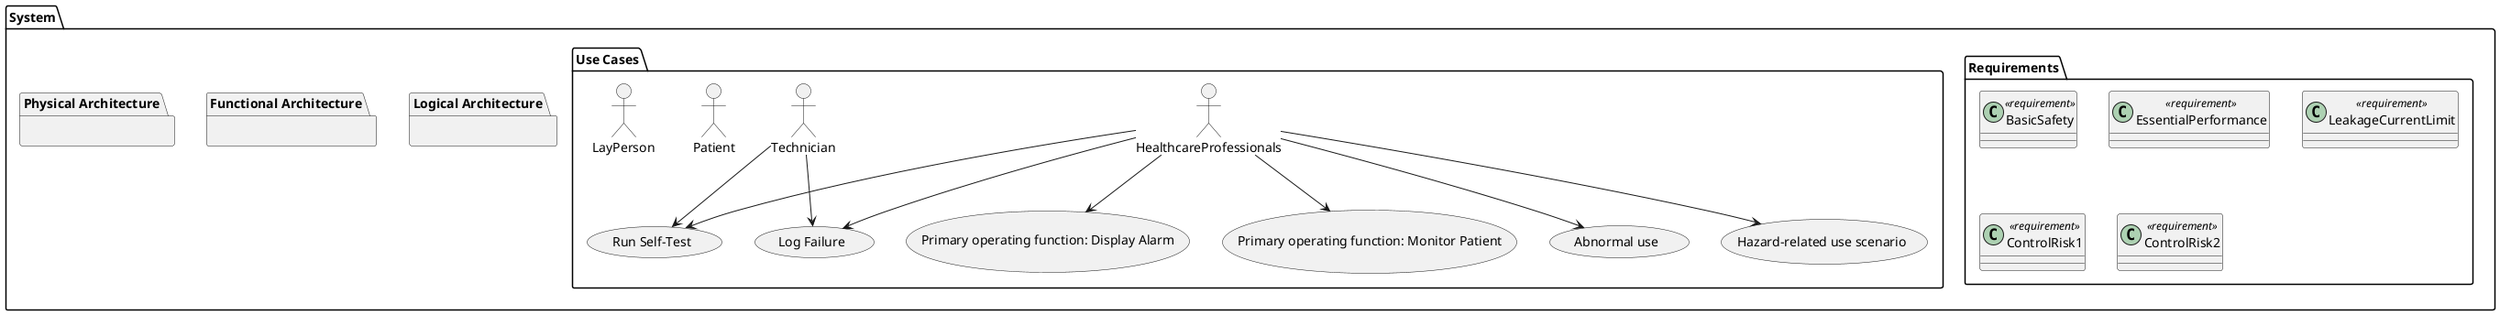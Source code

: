 @startuml
'Compile with plantUML Online Server https://www.plantuml.com/plantuml/uml
allow_mixing

'RLFP

package "System" {
package "Requirements" {
  class BasicSafety <<requirement>>
  class EssentialPerformance <<requirement>>
  class LeakageCurrentLimit <<requirement>>
  class ControlRisk1 <<requirement>>
  class ControlRisk2 <<requirement>>
}

package "Logical Architecture" {

}

package "Functional Architecture" {

}

package "Physical Architecture" {

}

package "Use Cases" {
'Intended user profiles per IEC 62366-1
  actor HealthcareProfessionals
  actor Technician
  actor Patient
  actor LayPerson

  usecase "Run Self-Test" as UC1
  usecase "Log Failure" as UC2
  usecase "Primary operating function: Display Alarm" as UC3
  usecase "Primary operating function: Monitor Patient" as UC4
  usecase "Abnormal use" as UC5
  usecase "Hazard-related use scenario" as UC6

  HealthcareProfessionals --> UC1
  Technician --> UC1
  HealthcareProfessionals --> UC2
  Technician --> UC2
  HealthcareProfessionals --> UC3
  HealthcareProfessionals --> UC4
  HealthcareProfessionals --> UC5
  HealthcareProfessionals --> UC6
}

}
@enduml